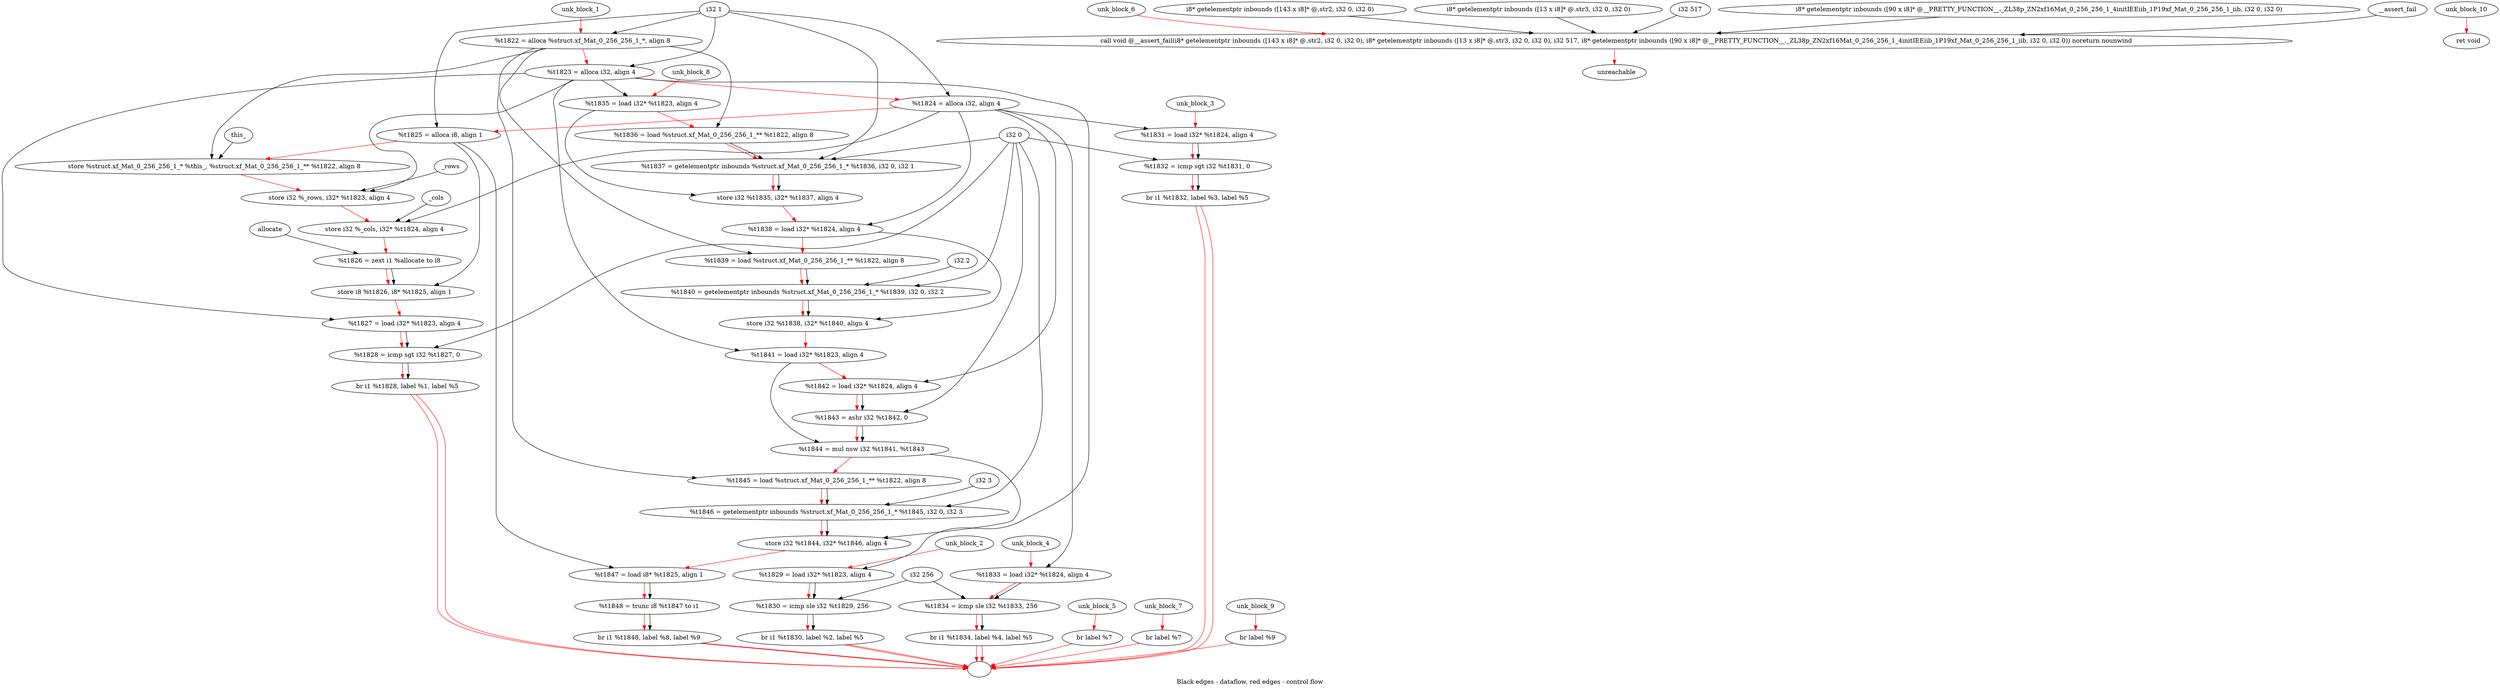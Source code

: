 digraph G {
compound=true
label="Black edges - dataflow, red edges - control flow"
"t1822" [label="  %t1822 = alloca %struct.xf_Mat_0_256_256_1_*, align 8"]
"t1823" [label="  %t1823 = alloca i32, align 4"]
"t1824" [label="  %t1824 = alloca i32, align 4"]
"t1825" [label="  %t1825 = alloca i8, align 1"]
"_1" [label="  store %struct.xf_Mat_0_256_256_1_* %this_, %struct.xf_Mat_0_256_256_1_** %t1822, align 8"]
"_2" [label="  store i32 %_rows, i32* %t1823, align 4"]
"_3" [label="  store i32 %_cols, i32* %t1824, align 4"]
"t1826" [label="  %t1826 = zext i1 %allocate to i8"]
"_4" [label="  store i8 %t1826, i8* %t1825, align 1"]
"t1827" [label="  %t1827 = load i32* %t1823, align 4"]
"t1828" [label="  %t1828 = icmp sgt i32 %t1827, 0"]
"_5" [label="  br i1 %t1828, label %1, label %5"]
"unk_block_1" -> "t1822"[color=red]
"i32 1" -> "t1822"
"t1822" -> "t1823"[color=red weight=2]
"i32 1" -> "t1823"
"t1823" -> "t1824"[color=red weight=2]
"i32 1" -> "t1824"
"t1824" -> "t1825"[color=red weight=2]
"i32 1" -> "t1825"
"t1825" -> "_1"[color=red weight=2]
"this_" -> "_1"
"t1822" -> "_1"
"_1" -> "_2"[color=red weight=2]
"_rows" -> "_2"
"t1823" -> "_2"
"_2" -> "_3"[color=red weight=2]
"_cols" -> "_3"
"t1824" -> "_3"
"_3" -> "t1826"[color=red weight=2]
"allocate" -> "t1826"
"t1826" -> "_4"[color=red weight=2]
"t1826" -> "_4"
"t1825" -> "_4"
"_4" -> "t1827"[color=red weight=2]
"t1823" -> "t1827"
"t1827" -> "t1828"[color=red weight=2]
"t1827" -> "t1828"
"i32 0" -> "t1828"
"t1828" -> "_5"[color=red weight=2]
"t1828" -> "_5"
"_5" -> ""[color=red]
"_5" -> ""[color=red]

"t1829" [label="  %t1829 = load i32* %t1823, align 4"]
"t1830" [label="  %t1830 = icmp sle i32 %t1829, 256"]
"_6" [label="  br i1 %t1830, label %2, label %5"]
"unk_block_2" -> "t1829"[color=red]
"t1823" -> "t1829"
"t1829" -> "t1830"[color=red weight=2]
"t1829" -> "t1830"
"i32 256" -> "t1830"
"t1830" -> "_6"[color=red weight=2]
"t1830" -> "_6"
"_6" -> ""[color=red]
"_6" -> ""[color=red]

"t1831" [label="  %t1831 = load i32* %t1824, align 4"]
"t1832" [label="  %t1832 = icmp sgt i32 %t1831, 0"]
"_7" [label="  br i1 %t1832, label %3, label %5"]
"unk_block_3" -> "t1831"[color=red]
"t1824" -> "t1831"
"t1831" -> "t1832"[color=red weight=2]
"t1831" -> "t1832"
"i32 0" -> "t1832"
"t1832" -> "_7"[color=red weight=2]
"t1832" -> "_7"
"_7" -> ""[color=red]
"_7" -> ""[color=red]

"t1833" [label="  %t1833 = load i32* %t1824, align 4"]
"t1834" [label="  %t1834 = icmp sle i32 %t1833, 256"]
"_8" [label="  br i1 %t1834, label %4, label %5"]
"unk_block_4" -> "t1833"[color=red]
"t1824" -> "t1833"
"t1833" -> "t1834"[color=red weight=2]
"t1833" -> "t1834"
"i32 256" -> "t1834"
"t1834" -> "_8"[color=red weight=2]
"t1834" -> "_8"
"_8" -> ""[color=red]
"_8" -> ""[color=red]

"_9" [label="  br label %7"]
"unk_block_5" -> "_9"[color=red]
"_9" -> ""[color=red]

"_10" [label="  call void @__assert_fail(i8* getelementptr inbounds ([143 x i8]* @.str2, i32 0, i32 0), i8* getelementptr inbounds ([13 x i8]* @.str3, i32 0, i32 0), i32 517, i8* getelementptr inbounds ([90 x i8]* @__PRETTY_FUNCTION__._ZL38p_ZN2xf16Mat_0_256_256_1_4initIEEiib_1P19xf_Mat_0_256_256_1_iib, i32 0, i32 0)) noreturn nounwind"]
"_11" [label="  unreachable"]
"unk_block_6" -> "_10"[color=red]
"i8* getelementptr inbounds ([143 x i8]* @.str2, i32 0, i32 0)" -> "_10"
"i8* getelementptr inbounds ([13 x i8]* @.str3, i32 0, i32 0)" -> "_10"
"i32 517" -> "_10"
"i8* getelementptr inbounds ([90 x i8]* @__PRETTY_FUNCTION__._ZL38p_ZN2xf16Mat_0_256_256_1_4initIEEiib_1P19xf_Mat_0_256_256_1_iib, i32 0, i32 0)" -> "_10"
"__assert_fail" -> "_10"
"_10" -> "_11"[color=red weight=2]

"_12" [label="  br label %7"]
"unk_block_7" -> "_12"[color=red]
"_12" -> ""[color=red]

"t1835" [label="  %t1835 = load i32* %t1823, align 4"]
"t1836" [label="  %t1836 = load %struct.xf_Mat_0_256_256_1_** %t1822, align 8"]
"t1837" [label="  %t1837 = getelementptr inbounds %struct.xf_Mat_0_256_256_1_* %t1836, i32 0, i32 1"]
"_13" [label="  store i32 %t1835, i32* %t1837, align 4"]
"t1838" [label="  %t1838 = load i32* %t1824, align 4"]
"t1839" [label="  %t1839 = load %struct.xf_Mat_0_256_256_1_** %t1822, align 8"]
"t1840" [label="  %t1840 = getelementptr inbounds %struct.xf_Mat_0_256_256_1_* %t1839, i32 0, i32 2"]
"_14" [label="  store i32 %t1838, i32* %t1840, align 4"]
"t1841" [label="  %t1841 = load i32* %t1823, align 4"]
"t1842" [label="  %t1842 = load i32* %t1824, align 4"]
"t1843" [label="  %t1843 = ashr i32 %t1842, 0"]
"t1844" [label="  %t1844 = mul nsw i32 %t1841, %t1843"]
"t1845" [label="  %t1845 = load %struct.xf_Mat_0_256_256_1_** %t1822, align 8"]
"t1846" [label="  %t1846 = getelementptr inbounds %struct.xf_Mat_0_256_256_1_* %t1845, i32 0, i32 3"]
"_15" [label="  store i32 %t1844, i32* %t1846, align 4"]
"t1847" [label="  %t1847 = load i8* %t1825, align 1"]
"t1848" [label="  %t1848 = trunc i8 %t1847 to i1"]
"_16" [label="  br i1 %t1848, label %8, label %9"]
"unk_block_8" -> "t1835"[color=red]
"t1823" -> "t1835"
"t1835" -> "t1836"[color=red weight=2]
"t1822" -> "t1836"
"t1836" -> "t1837"[color=red weight=2]
"t1836" -> "t1837"
"i32 0" -> "t1837"
"i32 1" -> "t1837"
"t1837" -> "_13"[color=red weight=2]
"t1835" -> "_13"
"t1837" -> "_13"
"_13" -> "t1838"[color=red weight=2]
"t1824" -> "t1838"
"t1838" -> "t1839"[color=red weight=2]
"t1822" -> "t1839"
"t1839" -> "t1840"[color=red weight=2]
"t1839" -> "t1840"
"i32 0" -> "t1840"
"i32 2" -> "t1840"
"t1840" -> "_14"[color=red weight=2]
"t1838" -> "_14"
"t1840" -> "_14"
"_14" -> "t1841"[color=red weight=2]
"t1823" -> "t1841"
"t1841" -> "t1842"[color=red weight=2]
"t1824" -> "t1842"
"t1842" -> "t1843"[color=red weight=2]
"t1842" -> "t1843"
"i32 0" -> "t1843"
"t1843" -> "t1844"[color=red weight=2]
"t1841" -> "t1844"
"t1843" -> "t1844"
"t1844" -> "t1845"[color=red weight=2]
"t1822" -> "t1845"
"t1845" -> "t1846"[color=red weight=2]
"t1845" -> "t1846"
"i32 0" -> "t1846"
"i32 3" -> "t1846"
"t1846" -> "_15"[color=red weight=2]
"t1844" -> "_15"
"t1846" -> "_15"
"_15" -> "t1847"[color=red weight=2]
"t1825" -> "t1847"
"t1847" -> "t1848"[color=red weight=2]
"t1847" -> "t1848"
"t1848" -> "_16"[color=red weight=2]
"t1848" -> "_16"
"_16" -> ""[color=red]
"_16" -> ""[color=red]

"_17" [label="  br label %9"]
"unk_block_9" -> "_17"[color=red]
"_17" -> ""[color=red]

"_18" [label="  ret void"]
"unk_block_10" -> "_18"[color=red]

}
